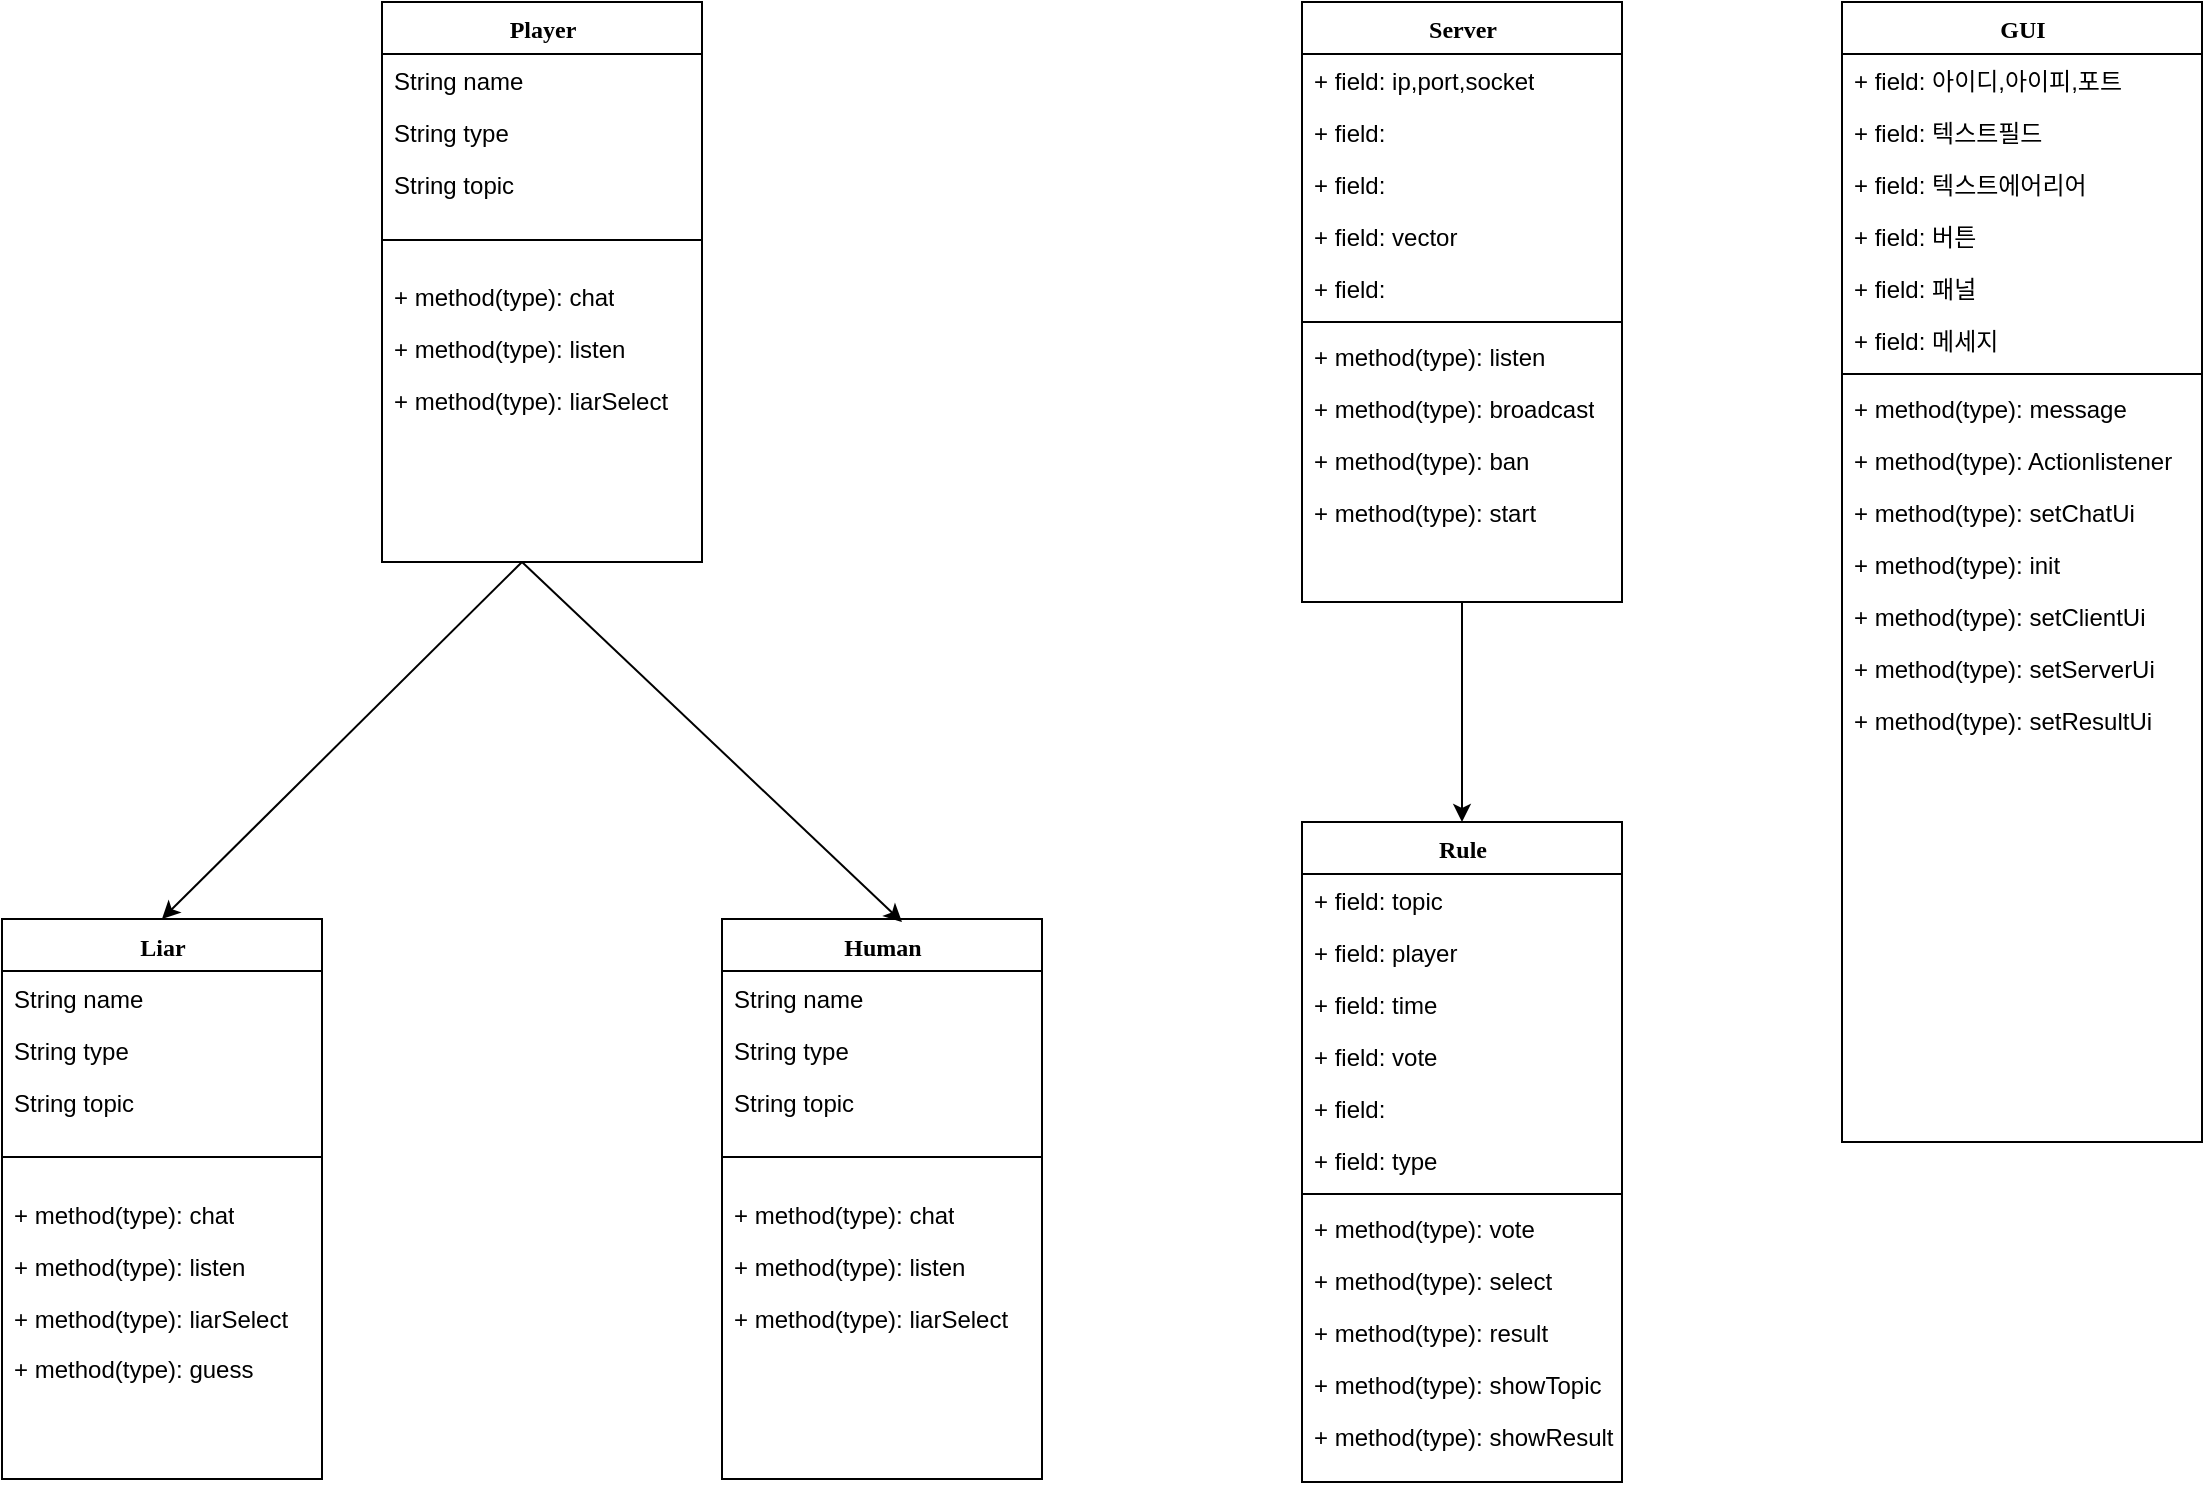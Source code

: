 <mxfile version="14.7.3" type="device"><diagram id="Zg3P0ClrFCnrJmKvicQn" name="Page-1"><mxGraphModel dx="1422" dy="762" grid="1" gridSize="10" guides="1" tooltips="1" connect="1" arrows="1" fold="1" page="1" pageScale="1" pageWidth="1100" pageHeight="850" background="none" math="0" shadow="0"><root><mxCell id="0"/><mxCell id="1" parent="0"/><mxCell id="coI4Dns9blvsYdhhUi-D-9" value="Player" style="swimlane;html=1;fontStyle=1;align=center;verticalAlign=top;childLayout=stackLayout;horizontal=1;startSize=26;horizontalStack=0;resizeParent=1;resizeLast=0;collapsible=1;marginBottom=0;swimlaneFillColor=#ffffff;rounded=0;shadow=0;comic=0;labelBackgroundColor=none;strokeWidth=1;fillColor=none;fontFamily=Verdana;fontSize=12" parent="1" vertex="1"><mxGeometry x="190" y="220" width="160" height="280" as="geometry"/></mxCell><mxCell id="coI4Dns9blvsYdhhUi-D-10" value="String name" style="text;html=1;strokeColor=none;fillColor=none;align=left;verticalAlign=top;spacingLeft=4;spacingRight=4;whiteSpace=wrap;overflow=hidden;rotatable=0;points=[[0,0.5],[1,0.5]];portConstraint=eastwest;" parent="coI4Dns9blvsYdhhUi-D-9" vertex="1"><mxGeometry y="26" width="160" height="26" as="geometry"/></mxCell><mxCell id="Tr2aa6G1JP9joO2xXYKH-2" value="String type" style="text;html=1;strokeColor=none;fillColor=none;align=left;verticalAlign=top;spacingLeft=4;spacingRight=4;whiteSpace=wrap;overflow=hidden;rotatable=0;points=[[0,0.5],[1,0.5]];portConstraint=eastwest;" vertex="1" parent="coI4Dns9blvsYdhhUi-D-9"><mxGeometry y="52" width="160" height="26" as="geometry"/></mxCell><mxCell id="Tr2aa6G1JP9joO2xXYKH-1" value="String topic" style="text;html=1;strokeColor=none;fillColor=none;align=left;verticalAlign=top;spacingLeft=4;spacingRight=4;whiteSpace=wrap;overflow=hidden;rotatable=0;points=[[0,0.5],[1,0.5]];portConstraint=eastwest;" vertex="1" parent="coI4Dns9blvsYdhhUi-D-9"><mxGeometry y="78" width="160" height="26" as="geometry"/></mxCell><mxCell id="coI4Dns9blvsYdhhUi-D-16" value="" style="line;html=1;strokeWidth=1;fillColor=none;align=left;verticalAlign=middle;spacingTop=-1;spacingLeft=3;spacingRight=3;rotatable=0;labelPosition=right;points=[];portConstraint=eastwest;" parent="coI4Dns9blvsYdhhUi-D-9" vertex="1"><mxGeometry y="104" width="160" height="30" as="geometry"/></mxCell><mxCell id="coI4Dns9blvsYdhhUi-D-18" value="+ method(type): chat" style="text;html=1;strokeColor=none;fillColor=none;align=left;verticalAlign=top;spacingLeft=4;spacingRight=4;whiteSpace=wrap;overflow=hidden;rotatable=0;points=[[0,0.5],[1,0.5]];portConstraint=eastwest;" parent="coI4Dns9blvsYdhhUi-D-9" vertex="1"><mxGeometry y="134" width="160" height="26" as="geometry"/></mxCell><mxCell id="coI4Dns9blvsYdhhUi-D-19" value="+ method(type): listen" style="text;html=1;strokeColor=none;fillColor=none;align=left;verticalAlign=top;spacingLeft=4;spacingRight=4;whiteSpace=wrap;overflow=hidden;rotatable=0;points=[[0,0.5],[1,0.5]];portConstraint=eastwest;" parent="coI4Dns9blvsYdhhUi-D-9" vertex="1"><mxGeometry y="160" width="160" height="26" as="geometry"/></mxCell><mxCell id="coI4Dns9blvsYdhhUi-D-72" value="+ method(type): liarSelect" style="text;html=1;strokeColor=none;fillColor=none;align=left;verticalAlign=top;spacingLeft=4;spacingRight=4;whiteSpace=wrap;overflow=hidden;rotatable=0;points=[[0,0.5],[1,0.5]];portConstraint=eastwest;" parent="coI4Dns9blvsYdhhUi-D-9" vertex="1"><mxGeometry y="186" width="160" height="26" as="geometry"/></mxCell><mxCell id="coI4Dns9blvsYdhhUi-D-20" value="GUI" style="swimlane;html=1;fontStyle=1;align=center;verticalAlign=top;childLayout=stackLayout;horizontal=1;startSize=26;horizontalStack=0;resizeParent=1;resizeLast=0;collapsible=1;marginBottom=0;swimlaneFillColor=#ffffff;rounded=0;shadow=0;comic=0;labelBackgroundColor=none;strokeWidth=1;fillColor=none;fontFamily=Verdana;fontSize=12" parent="1" vertex="1"><mxGeometry x="920" y="220" width="180" height="570" as="geometry"/></mxCell><mxCell id="coI4Dns9blvsYdhhUi-D-21" value="+ field: 아이디,아이피,포트" style="text;html=1;strokeColor=none;fillColor=none;align=left;verticalAlign=top;spacingLeft=4;spacingRight=4;whiteSpace=wrap;overflow=hidden;rotatable=0;points=[[0,0.5],[1,0.5]];portConstraint=eastwest;" parent="coI4Dns9blvsYdhhUi-D-20" vertex="1"><mxGeometry y="26" width="180" height="26" as="geometry"/></mxCell><mxCell id="coI4Dns9blvsYdhhUi-D-22" value="+ field: 텍스트필드" style="text;html=1;strokeColor=none;fillColor=none;align=left;verticalAlign=top;spacingLeft=4;spacingRight=4;whiteSpace=wrap;overflow=hidden;rotatable=0;points=[[0,0.5],[1,0.5]];portConstraint=eastwest;" parent="coI4Dns9blvsYdhhUi-D-20" vertex="1"><mxGeometry y="52" width="180" height="26" as="geometry"/></mxCell><mxCell id="coI4Dns9blvsYdhhUi-D-23" value="+ field: 텍스트에어리어" style="text;html=1;strokeColor=none;fillColor=none;align=left;verticalAlign=top;spacingLeft=4;spacingRight=4;whiteSpace=wrap;overflow=hidden;rotatable=0;points=[[0,0.5],[1,0.5]];portConstraint=eastwest;" parent="coI4Dns9blvsYdhhUi-D-20" vertex="1"><mxGeometry y="78" width="180" height="26" as="geometry"/></mxCell><mxCell id="coI4Dns9blvsYdhhUi-D-24" value="+ field: 버튼" style="text;html=1;strokeColor=none;fillColor=none;align=left;verticalAlign=top;spacingLeft=4;spacingRight=4;whiteSpace=wrap;overflow=hidden;rotatable=0;points=[[0,0.5],[1,0.5]];portConstraint=eastwest;" parent="coI4Dns9blvsYdhhUi-D-20" vertex="1"><mxGeometry y="104" width="180" height="26" as="geometry"/></mxCell><mxCell id="coI4Dns9blvsYdhhUi-D-25" value="+ field: 패널" style="text;html=1;strokeColor=none;fillColor=none;align=left;verticalAlign=top;spacingLeft=4;spacingRight=4;whiteSpace=wrap;overflow=hidden;rotatable=0;points=[[0,0.5],[1,0.5]];portConstraint=eastwest;" parent="coI4Dns9blvsYdhhUi-D-20" vertex="1"><mxGeometry y="130" width="180" height="26" as="geometry"/></mxCell><mxCell id="coI4Dns9blvsYdhhUi-D-26" value="+ field: 메세지" style="text;html=1;strokeColor=none;fillColor=none;align=left;verticalAlign=top;spacingLeft=4;spacingRight=4;whiteSpace=wrap;overflow=hidden;rotatable=0;points=[[0,0.5],[1,0.5]];portConstraint=eastwest;" parent="coI4Dns9blvsYdhhUi-D-20" vertex="1"><mxGeometry y="156" width="180" height="26" as="geometry"/></mxCell><mxCell id="coI4Dns9blvsYdhhUi-D-27" value="" style="line;html=1;strokeWidth=1;fillColor=none;align=left;verticalAlign=middle;spacingTop=-1;spacingLeft=3;spacingRight=3;rotatable=0;labelPosition=right;points=[];portConstraint=eastwest;" parent="coI4Dns9blvsYdhhUi-D-20" vertex="1"><mxGeometry y="182" width="180" height="8" as="geometry"/></mxCell><mxCell id="coI4Dns9blvsYdhhUi-D-28" value="+ method(type): message" style="text;html=1;strokeColor=none;fillColor=none;align=left;verticalAlign=top;spacingLeft=4;spacingRight=4;whiteSpace=wrap;overflow=hidden;rotatable=0;points=[[0,0.5],[1,0.5]];portConstraint=eastwest;" parent="coI4Dns9blvsYdhhUi-D-20" vertex="1"><mxGeometry y="190" width="180" height="26" as="geometry"/></mxCell><mxCell id="coI4Dns9blvsYdhhUi-D-29" value="+ method(type): Actionlistener" style="text;html=1;strokeColor=none;fillColor=none;align=left;verticalAlign=top;spacingLeft=4;spacingRight=4;whiteSpace=wrap;overflow=hidden;rotatable=0;points=[[0,0.5],[1,0.5]];portConstraint=eastwest;" parent="coI4Dns9blvsYdhhUi-D-20" vertex="1"><mxGeometry y="216" width="180" height="26" as="geometry"/></mxCell><mxCell id="coI4Dns9blvsYdhhUi-D-30" value="+ method(type): setChatUi" style="text;html=1;strokeColor=none;fillColor=none;align=left;verticalAlign=top;spacingLeft=4;spacingRight=4;whiteSpace=wrap;overflow=hidden;rotatable=0;points=[[0,0.5],[1,0.5]];portConstraint=eastwest;" parent="coI4Dns9blvsYdhhUi-D-20" vertex="1"><mxGeometry y="242" width="180" height="26" as="geometry"/></mxCell><mxCell id="Tr2aa6G1JP9joO2xXYKH-27" value="+ method(type): init" style="text;html=1;strokeColor=none;fillColor=none;align=left;verticalAlign=top;spacingLeft=4;spacingRight=4;whiteSpace=wrap;overflow=hidden;rotatable=0;points=[[0,0.5],[1,0.5]];portConstraint=eastwest;" vertex="1" parent="coI4Dns9blvsYdhhUi-D-20"><mxGeometry y="268" width="180" height="26" as="geometry"/></mxCell><mxCell id="Tr2aa6G1JP9joO2xXYKH-28" value="+ method(type): setClientUi" style="text;html=1;strokeColor=none;fillColor=none;align=left;verticalAlign=top;spacingLeft=4;spacingRight=4;whiteSpace=wrap;overflow=hidden;rotatable=0;points=[[0,0.5],[1,0.5]];portConstraint=eastwest;" vertex="1" parent="coI4Dns9blvsYdhhUi-D-20"><mxGeometry y="294" width="180" height="26" as="geometry"/></mxCell><mxCell id="Tr2aa6G1JP9joO2xXYKH-29" value="+ method(type): setServerUi" style="text;html=1;strokeColor=none;fillColor=none;align=left;verticalAlign=top;spacingLeft=4;spacingRight=4;whiteSpace=wrap;overflow=hidden;rotatable=0;points=[[0,0.5],[1,0.5]];portConstraint=eastwest;" vertex="1" parent="coI4Dns9blvsYdhhUi-D-20"><mxGeometry y="320" width="180" height="26" as="geometry"/></mxCell><mxCell id="Tr2aa6G1JP9joO2xXYKH-30" value="+ method(type): setResultUi" style="text;html=1;strokeColor=none;fillColor=none;align=left;verticalAlign=top;spacingLeft=4;spacingRight=4;whiteSpace=wrap;overflow=hidden;rotatable=0;points=[[0,0.5],[1,0.5]];portConstraint=eastwest;" vertex="1" parent="coI4Dns9blvsYdhhUi-D-20"><mxGeometry y="346" width="180" height="26" as="geometry"/></mxCell><mxCell id="coI4Dns9blvsYdhhUi-D-35" value="Server" style="swimlane;html=1;fontStyle=1;align=center;verticalAlign=top;childLayout=stackLayout;horizontal=1;startSize=26;horizontalStack=0;resizeParent=1;resizeLast=0;collapsible=1;marginBottom=0;swimlaneFillColor=#ffffff;rounded=0;shadow=0;comic=0;labelBackgroundColor=none;strokeWidth=1;fillColor=none;fontFamily=Verdana;fontSize=12" parent="1" vertex="1"><mxGeometry x="650" y="220" width="160" height="300" as="geometry"/></mxCell><mxCell id="coI4Dns9blvsYdhhUi-D-36" value="+ field: ip,port,socket" style="text;html=1;strokeColor=none;fillColor=none;align=left;verticalAlign=top;spacingLeft=4;spacingRight=4;whiteSpace=wrap;overflow=hidden;rotatable=0;points=[[0,0.5],[1,0.5]];portConstraint=eastwest;" parent="coI4Dns9blvsYdhhUi-D-35" vertex="1"><mxGeometry y="26" width="160" height="26" as="geometry"/></mxCell><mxCell id="coI4Dns9blvsYdhhUi-D-37" value="+ field:&amp;nbsp;" style="text;html=1;strokeColor=none;fillColor=none;align=left;verticalAlign=top;spacingLeft=4;spacingRight=4;whiteSpace=wrap;overflow=hidden;rotatable=0;points=[[0,0.5],[1,0.5]];portConstraint=eastwest;" parent="coI4Dns9blvsYdhhUi-D-35" vertex="1"><mxGeometry y="52" width="160" height="26" as="geometry"/></mxCell><mxCell id="coI4Dns9blvsYdhhUi-D-39" value="+ field:&amp;nbsp;" style="text;html=1;strokeColor=none;fillColor=none;align=left;verticalAlign=top;spacingLeft=4;spacingRight=4;whiteSpace=wrap;overflow=hidden;rotatable=0;points=[[0,0.5],[1,0.5]];portConstraint=eastwest;" parent="coI4Dns9blvsYdhhUi-D-35" vertex="1"><mxGeometry y="78" width="160" height="26" as="geometry"/></mxCell><mxCell id="coI4Dns9blvsYdhhUi-D-40" value="+ field: vector" style="text;html=1;strokeColor=none;fillColor=none;align=left;verticalAlign=top;spacingLeft=4;spacingRight=4;whiteSpace=wrap;overflow=hidden;rotatable=0;points=[[0,0.5],[1,0.5]];portConstraint=eastwest;" parent="coI4Dns9blvsYdhhUi-D-35" vertex="1"><mxGeometry y="104" width="160" height="26" as="geometry"/></mxCell><mxCell id="coI4Dns9blvsYdhhUi-D-41" value="+ field:&amp;nbsp;" style="text;html=1;strokeColor=none;fillColor=none;align=left;verticalAlign=top;spacingLeft=4;spacingRight=4;whiteSpace=wrap;overflow=hidden;rotatable=0;points=[[0,0.5],[1,0.5]];portConstraint=eastwest;" parent="coI4Dns9blvsYdhhUi-D-35" vertex="1"><mxGeometry y="130" width="160" height="26" as="geometry"/></mxCell><mxCell id="coI4Dns9blvsYdhhUi-D-42" value="" style="line;html=1;strokeWidth=1;fillColor=none;align=left;verticalAlign=middle;spacingTop=-1;spacingLeft=3;spacingRight=3;rotatable=0;labelPosition=right;points=[];portConstraint=eastwest;" parent="coI4Dns9blvsYdhhUi-D-35" vertex="1"><mxGeometry y="156" width="160" height="8" as="geometry"/></mxCell><mxCell id="coI4Dns9blvsYdhhUi-D-43" value="+ method(type): listen" style="text;html=1;strokeColor=none;fillColor=none;align=left;verticalAlign=top;spacingLeft=4;spacingRight=4;whiteSpace=wrap;overflow=hidden;rotatable=0;points=[[0,0.5],[1,0.5]];portConstraint=eastwest;" parent="coI4Dns9blvsYdhhUi-D-35" vertex="1"><mxGeometry y="164" width="160" height="26" as="geometry"/></mxCell><mxCell id="coI4Dns9blvsYdhhUi-D-44" value="+ method(type): broadcast" style="text;html=1;strokeColor=none;fillColor=none;align=left;verticalAlign=top;spacingLeft=4;spacingRight=4;whiteSpace=wrap;overflow=hidden;rotatable=0;points=[[0,0.5],[1,0.5]];portConstraint=eastwest;" parent="coI4Dns9blvsYdhhUi-D-35" vertex="1"><mxGeometry y="190" width="160" height="26" as="geometry"/></mxCell><mxCell id="coI4Dns9blvsYdhhUi-D-45" value="+ method(type): ban" style="text;html=1;strokeColor=none;fillColor=none;align=left;verticalAlign=top;spacingLeft=4;spacingRight=4;whiteSpace=wrap;overflow=hidden;rotatable=0;points=[[0,0.5],[1,0.5]];portConstraint=eastwest;" parent="coI4Dns9blvsYdhhUi-D-35" vertex="1"><mxGeometry y="216" width="160" height="26" as="geometry"/></mxCell><mxCell id="Tr2aa6G1JP9joO2xXYKH-23" value="+ method(type): start" style="text;html=1;strokeColor=none;fillColor=none;align=left;verticalAlign=top;spacingLeft=4;spacingRight=4;whiteSpace=wrap;overflow=hidden;rotatable=0;points=[[0,0.5],[1,0.5]];portConstraint=eastwest;" vertex="1" parent="coI4Dns9blvsYdhhUi-D-35"><mxGeometry y="242" width="160" height="26" as="geometry"/></mxCell><mxCell id="coI4Dns9blvsYdhhUi-D-47" value="" style="endArrow=classic;html=1;entryX=0.5;entryY=0;entryDx=0;entryDy=0;" parent="1" target="Tr2aa6G1JP9joO2xXYKH-4" edge="1"><mxGeometry width="50" height="50" relative="1" as="geometry"><mxPoint x="260" y="500" as="sourcePoint"/><mxPoint x="80" y="680" as="targetPoint"/></mxGeometry></mxCell><mxCell id="coI4Dns9blvsYdhhUi-D-48" value="" style="endArrow=classic;html=1;" parent="1" edge="1"><mxGeometry width="50" height="50" relative="1" as="geometry"><mxPoint x="260" y="500" as="sourcePoint"/><mxPoint x="450" y="680" as="targetPoint"/></mxGeometry></mxCell><mxCell id="coI4Dns9blvsYdhhUi-D-60" value="" style="endArrow=classic;html=1;entryX=0.5;entryY=0;entryDx=0;entryDy=0;" parent="1" edge="1" target="coI4Dns9blvsYdhhUi-D-61"><mxGeometry width="50" height="50" relative="1" as="geometry"><mxPoint x="730" y="520" as="sourcePoint"/><mxPoint x="720" y="630" as="targetPoint"/></mxGeometry></mxCell><mxCell id="coI4Dns9blvsYdhhUi-D-61" value="Rule" style="swimlane;html=1;fontStyle=1;align=center;verticalAlign=top;childLayout=stackLayout;horizontal=1;startSize=26;horizontalStack=0;resizeParent=1;resizeLast=0;collapsible=1;marginBottom=0;swimlaneFillColor=#ffffff;rounded=0;shadow=0;comic=0;labelBackgroundColor=none;strokeWidth=1;fillColor=none;fontFamily=Verdana;fontSize=12" parent="1" vertex="1"><mxGeometry x="650" y="630" width="160" height="330" as="geometry"/></mxCell><mxCell id="coI4Dns9blvsYdhhUi-D-62" value="+ field: topic" style="text;html=1;strokeColor=none;fillColor=none;align=left;verticalAlign=top;spacingLeft=4;spacingRight=4;whiteSpace=wrap;overflow=hidden;rotatable=0;points=[[0,0.5],[1,0.5]];portConstraint=eastwest;" parent="coI4Dns9blvsYdhhUi-D-61" vertex="1"><mxGeometry y="26" width="160" height="26" as="geometry"/></mxCell><mxCell id="coI4Dns9blvsYdhhUi-D-63" value="+ field: player" style="text;html=1;strokeColor=none;fillColor=none;align=left;verticalAlign=top;spacingLeft=4;spacingRight=4;whiteSpace=wrap;overflow=hidden;rotatable=0;points=[[0,0.5],[1,0.5]];portConstraint=eastwest;" parent="coI4Dns9blvsYdhhUi-D-61" vertex="1"><mxGeometry y="52" width="160" height="26" as="geometry"/></mxCell><mxCell id="coI4Dns9blvsYdhhUi-D-64" value="+ field: time" style="text;html=1;strokeColor=none;fillColor=none;align=left;verticalAlign=top;spacingLeft=4;spacingRight=4;whiteSpace=wrap;overflow=hidden;rotatable=0;points=[[0,0.5],[1,0.5]];portConstraint=eastwest;" parent="coI4Dns9blvsYdhhUi-D-61" vertex="1"><mxGeometry y="78" width="160" height="26" as="geometry"/></mxCell><mxCell id="coI4Dns9blvsYdhhUi-D-65" value="+ field: vote" style="text;html=1;strokeColor=none;fillColor=none;align=left;verticalAlign=top;spacingLeft=4;spacingRight=4;whiteSpace=wrap;overflow=hidden;rotatable=0;points=[[0,0.5],[1,0.5]];portConstraint=eastwest;" parent="coI4Dns9blvsYdhhUi-D-61" vertex="1"><mxGeometry y="104" width="160" height="26" as="geometry"/></mxCell><mxCell id="coI4Dns9blvsYdhhUi-D-66" value="+ field:&amp;nbsp;" style="text;html=1;strokeColor=none;fillColor=none;align=left;verticalAlign=top;spacingLeft=4;spacingRight=4;whiteSpace=wrap;overflow=hidden;rotatable=0;points=[[0,0.5],[1,0.5]];portConstraint=eastwest;" parent="coI4Dns9blvsYdhhUi-D-61" vertex="1"><mxGeometry y="130" width="160" height="26" as="geometry"/></mxCell><mxCell id="coI4Dns9blvsYdhhUi-D-67" value="+ field: type" style="text;html=1;strokeColor=none;fillColor=none;align=left;verticalAlign=top;spacingLeft=4;spacingRight=4;whiteSpace=wrap;overflow=hidden;rotatable=0;points=[[0,0.5],[1,0.5]];portConstraint=eastwest;" parent="coI4Dns9blvsYdhhUi-D-61" vertex="1"><mxGeometry y="156" width="160" height="26" as="geometry"/></mxCell><mxCell id="coI4Dns9blvsYdhhUi-D-68" value="" style="line;html=1;strokeWidth=1;fillColor=none;align=left;verticalAlign=middle;spacingTop=-1;spacingLeft=3;spacingRight=3;rotatable=0;labelPosition=right;points=[];portConstraint=eastwest;" parent="coI4Dns9blvsYdhhUi-D-61" vertex="1"><mxGeometry y="182" width="160" height="8" as="geometry"/></mxCell><mxCell id="coI4Dns9blvsYdhhUi-D-69" value="+ method(type): vote" style="text;html=1;strokeColor=none;fillColor=none;align=left;verticalAlign=top;spacingLeft=4;spacingRight=4;whiteSpace=wrap;overflow=hidden;rotatable=0;points=[[0,0.5],[1,0.5]];portConstraint=eastwest;" parent="coI4Dns9blvsYdhhUi-D-61" vertex="1"><mxGeometry y="190" width="160" height="26" as="geometry"/></mxCell><mxCell id="coI4Dns9blvsYdhhUi-D-70" value="+ method(type): select" style="text;html=1;strokeColor=none;fillColor=none;align=left;verticalAlign=top;spacingLeft=4;spacingRight=4;whiteSpace=wrap;overflow=hidden;rotatable=0;points=[[0,0.5],[1,0.5]];portConstraint=eastwest;" parent="coI4Dns9blvsYdhhUi-D-61" vertex="1"><mxGeometry y="216" width="160" height="26" as="geometry"/></mxCell><mxCell id="coI4Dns9blvsYdhhUi-D-71" value="+ method(type): result" style="text;html=1;strokeColor=none;fillColor=none;align=left;verticalAlign=top;spacingLeft=4;spacingRight=4;whiteSpace=wrap;overflow=hidden;rotatable=0;points=[[0,0.5],[1,0.5]];portConstraint=eastwest;" parent="coI4Dns9blvsYdhhUi-D-61" vertex="1"><mxGeometry y="242" width="160" height="26" as="geometry"/></mxCell><mxCell id="Tr2aa6G1JP9joO2xXYKH-26" value="+ method(type): showTopic" style="text;html=1;strokeColor=none;fillColor=none;align=left;verticalAlign=top;spacingLeft=4;spacingRight=4;whiteSpace=wrap;overflow=hidden;rotatable=0;points=[[0,0.5],[1,0.5]];portConstraint=eastwest;" vertex="1" parent="coI4Dns9blvsYdhhUi-D-61"><mxGeometry y="268" width="160" height="26" as="geometry"/></mxCell><mxCell id="Tr2aa6G1JP9joO2xXYKH-25" value="+ method(type): showResult" style="text;html=1;strokeColor=none;fillColor=none;align=left;verticalAlign=top;spacingLeft=4;spacingRight=4;whiteSpace=wrap;overflow=hidden;rotatable=0;points=[[0,0.5],[1,0.5]];portConstraint=eastwest;" vertex="1" parent="coI4Dns9blvsYdhhUi-D-61"><mxGeometry y="294" width="160" height="26" as="geometry"/></mxCell><mxCell id="Tr2aa6G1JP9joO2xXYKH-4" value="Liar" style="swimlane;html=1;fontStyle=1;align=center;verticalAlign=top;childLayout=stackLayout;horizontal=1;startSize=26;horizontalStack=0;resizeParent=1;resizeLast=0;collapsible=1;marginBottom=0;swimlaneFillColor=#ffffff;rounded=0;shadow=0;comic=0;labelBackgroundColor=none;strokeWidth=1;fillColor=none;fontFamily=Verdana;fontSize=12" vertex="1" parent="1"><mxGeometry y="678.5" width="160" height="280" as="geometry"/></mxCell><mxCell id="Tr2aa6G1JP9joO2xXYKH-5" value="String name" style="text;html=1;strokeColor=none;fillColor=none;align=left;verticalAlign=top;spacingLeft=4;spacingRight=4;whiteSpace=wrap;overflow=hidden;rotatable=0;points=[[0,0.5],[1,0.5]];portConstraint=eastwest;" vertex="1" parent="Tr2aa6G1JP9joO2xXYKH-4"><mxGeometry y="26" width="160" height="26" as="geometry"/></mxCell><mxCell id="Tr2aa6G1JP9joO2xXYKH-6" value="String type" style="text;html=1;strokeColor=none;fillColor=none;align=left;verticalAlign=top;spacingLeft=4;spacingRight=4;whiteSpace=wrap;overflow=hidden;rotatable=0;points=[[0,0.5],[1,0.5]];portConstraint=eastwest;" vertex="1" parent="Tr2aa6G1JP9joO2xXYKH-4"><mxGeometry y="52" width="160" height="26" as="geometry"/></mxCell><mxCell id="Tr2aa6G1JP9joO2xXYKH-7" value="String topic" style="text;html=1;strokeColor=none;fillColor=none;align=left;verticalAlign=top;spacingLeft=4;spacingRight=4;whiteSpace=wrap;overflow=hidden;rotatable=0;points=[[0,0.5],[1,0.5]];portConstraint=eastwest;" vertex="1" parent="Tr2aa6G1JP9joO2xXYKH-4"><mxGeometry y="78" width="160" height="26" as="geometry"/></mxCell><mxCell id="Tr2aa6G1JP9joO2xXYKH-8" value="" style="line;html=1;strokeWidth=1;fillColor=none;align=left;verticalAlign=middle;spacingTop=-1;spacingLeft=3;spacingRight=3;rotatable=0;labelPosition=right;points=[];portConstraint=eastwest;" vertex="1" parent="Tr2aa6G1JP9joO2xXYKH-4"><mxGeometry y="104" width="160" height="30" as="geometry"/></mxCell><mxCell id="Tr2aa6G1JP9joO2xXYKH-9" value="+ method(type): chat" style="text;html=1;strokeColor=none;fillColor=none;align=left;verticalAlign=top;spacingLeft=4;spacingRight=4;whiteSpace=wrap;overflow=hidden;rotatable=0;points=[[0,0.5],[1,0.5]];portConstraint=eastwest;" vertex="1" parent="Tr2aa6G1JP9joO2xXYKH-4"><mxGeometry y="134" width="160" height="26" as="geometry"/></mxCell><mxCell id="Tr2aa6G1JP9joO2xXYKH-10" value="+ method(type): listen" style="text;html=1;strokeColor=none;fillColor=none;align=left;verticalAlign=top;spacingLeft=4;spacingRight=4;whiteSpace=wrap;overflow=hidden;rotatable=0;points=[[0,0.5],[1,0.5]];portConstraint=eastwest;" vertex="1" parent="Tr2aa6G1JP9joO2xXYKH-4"><mxGeometry y="160" width="160" height="26" as="geometry"/></mxCell><mxCell id="Tr2aa6G1JP9joO2xXYKH-11" value="+ method(type): liarSelect" style="text;html=1;strokeColor=none;fillColor=none;align=left;verticalAlign=top;spacingLeft=4;spacingRight=4;whiteSpace=wrap;overflow=hidden;rotatable=0;points=[[0,0.5],[1,0.5]];portConstraint=eastwest;" vertex="1" parent="Tr2aa6G1JP9joO2xXYKH-4"><mxGeometry y="186" width="160" height="26" as="geometry"/></mxCell><mxCell id="Tr2aa6G1JP9joO2xXYKH-12" value="Human" style="swimlane;html=1;fontStyle=1;align=center;verticalAlign=top;childLayout=stackLayout;horizontal=1;startSize=26;horizontalStack=0;resizeParent=1;resizeLast=0;collapsible=1;marginBottom=0;swimlaneFillColor=#ffffff;rounded=0;shadow=0;comic=0;labelBackgroundColor=none;strokeWidth=1;fillColor=none;fontFamily=Verdana;fontSize=12" vertex="1" parent="1"><mxGeometry x="360" y="678.5" width="160" height="280" as="geometry"/></mxCell><mxCell id="Tr2aa6G1JP9joO2xXYKH-13" value="String name" style="text;html=1;strokeColor=none;fillColor=none;align=left;verticalAlign=top;spacingLeft=4;spacingRight=4;whiteSpace=wrap;overflow=hidden;rotatable=0;points=[[0,0.5],[1,0.5]];portConstraint=eastwest;" vertex="1" parent="Tr2aa6G1JP9joO2xXYKH-12"><mxGeometry y="26" width="160" height="26" as="geometry"/></mxCell><mxCell id="Tr2aa6G1JP9joO2xXYKH-14" value="String type" style="text;html=1;strokeColor=none;fillColor=none;align=left;verticalAlign=top;spacingLeft=4;spacingRight=4;whiteSpace=wrap;overflow=hidden;rotatable=0;points=[[0,0.5],[1,0.5]];portConstraint=eastwest;" vertex="1" parent="Tr2aa6G1JP9joO2xXYKH-12"><mxGeometry y="52" width="160" height="26" as="geometry"/></mxCell><mxCell id="Tr2aa6G1JP9joO2xXYKH-15" value="String topic" style="text;html=1;strokeColor=none;fillColor=none;align=left;verticalAlign=top;spacingLeft=4;spacingRight=4;whiteSpace=wrap;overflow=hidden;rotatable=0;points=[[0,0.5],[1,0.5]];portConstraint=eastwest;" vertex="1" parent="Tr2aa6G1JP9joO2xXYKH-12"><mxGeometry y="78" width="160" height="26" as="geometry"/></mxCell><mxCell id="Tr2aa6G1JP9joO2xXYKH-16" value="" style="line;html=1;strokeWidth=1;fillColor=none;align=left;verticalAlign=middle;spacingTop=-1;spacingLeft=3;spacingRight=3;rotatable=0;labelPosition=right;points=[];portConstraint=eastwest;" vertex="1" parent="Tr2aa6G1JP9joO2xXYKH-12"><mxGeometry y="104" width="160" height="30" as="geometry"/></mxCell><mxCell id="Tr2aa6G1JP9joO2xXYKH-17" value="+ method(type): chat" style="text;html=1;strokeColor=none;fillColor=none;align=left;verticalAlign=top;spacingLeft=4;spacingRight=4;whiteSpace=wrap;overflow=hidden;rotatable=0;points=[[0,0.5],[1,0.5]];portConstraint=eastwest;" vertex="1" parent="Tr2aa6G1JP9joO2xXYKH-12"><mxGeometry y="134" width="160" height="26" as="geometry"/></mxCell><mxCell id="Tr2aa6G1JP9joO2xXYKH-18" value="+ method(type): listen" style="text;html=1;strokeColor=none;fillColor=none;align=left;verticalAlign=top;spacingLeft=4;spacingRight=4;whiteSpace=wrap;overflow=hidden;rotatable=0;points=[[0,0.5],[1,0.5]];portConstraint=eastwest;" vertex="1" parent="Tr2aa6G1JP9joO2xXYKH-12"><mxGeometry y="160" width="160" height="26" as="geometry"/></mxCell><mxCell id="Tr2aa6G1JP9joO2xXYKH-19" value="+ method(type): liarSelect" style="text;html=1;strokeColor=none;fillColor=none;align=left;verticalAlign=top;spacingLeft=4;spacingRight=4;whiteSpace=wrap;overflow=hidden;rotatable=0;points=[[0,0.5],[1,0.5]];portConstraint=eastwest;" vertex="1" parent="Tr2aa6G1JP9joO2xXYKH-12"><mxGeometry y="186" width="160" height="26" as="geometry"/></mxCell><mxCell id="Tr2aa6G1JP9joO2xXYKH-20" value="+ method(type): guess" style="text;html=1;strokeColor=none;fillColor=none;align=left;verticalAlign=top;spacingLeft=4;spacingRight=4;whiteSpace=wrap;overflow=hidden;rotatable=0;points=[[0,0.5],[1,0.5]];portConstraint=eastwest;" vertex="1" parent="1"><mxGeometry y="890" width="160" height="26" as="geometry"/></mxCell></root></mxGraphModel></diagram></mxfile>